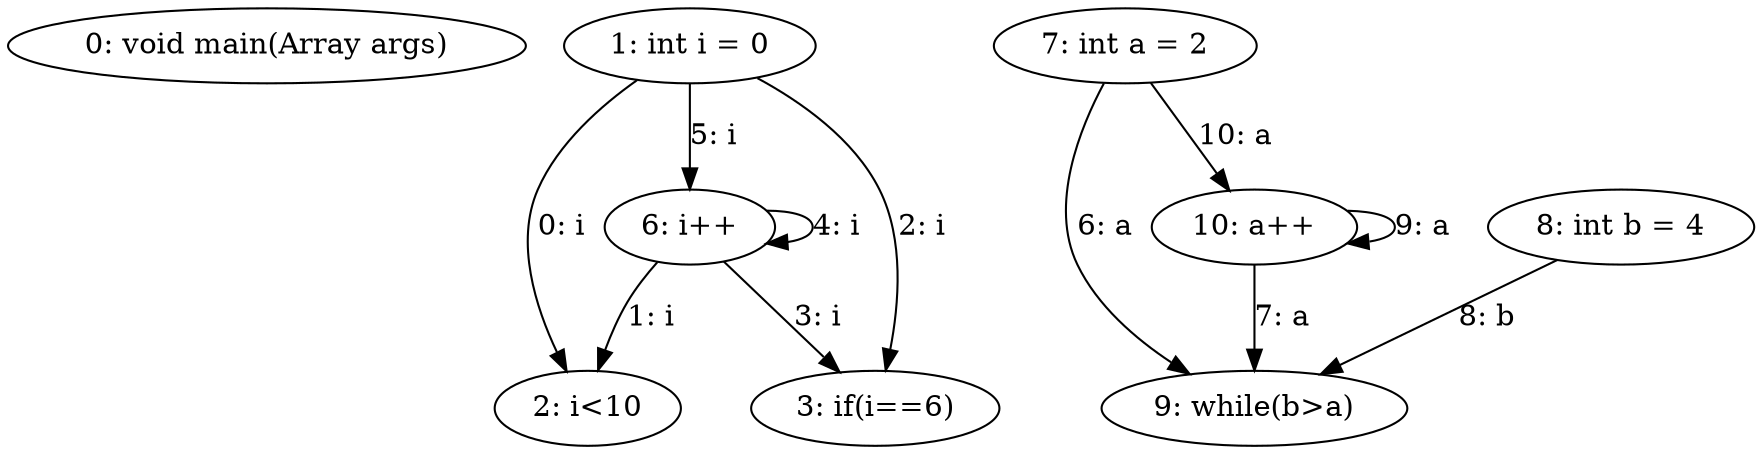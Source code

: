 digraph G {
  1 [ label="0: void main(Array args)" ];
  2 [ label="1: int i = 0" ];
  3 [ label="2: i<10" ];
  4 [ label="3: if(i==6)" ];
  5 [ label="6: i++" ];
  6 [ label="7: int a = 2" ];
  7 [ label="8: int b = 4" ];
  8 [ label="9: while(b>a)" ];
  9 [ label="10: a++" ];
  2 -> 3 [ label="0: i" ];
  5 -> 3 [ label="1: i" ];
  2 -> 4 [ label="2: i" ];
  5 -> 4 [ label="3: i" ];
  5 -> 5 [ label="4: i" ];
  2 -> 5 [ label="5: i" ];
  6 -> 8 [ label="6: a" ];
  9 -> 8 [ label="7: a" ];
  7 -> 8 [ label="8: b" ];
  9 -> 9 [ label="9: a" ];
  6 -> 9 [ label="10: a" ];
}
